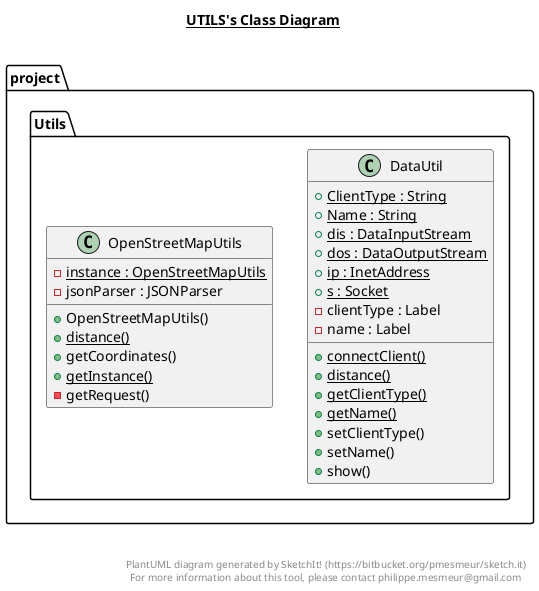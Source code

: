 @startuml

title __UTILS's Class Diagram__\n

  namespace project {
    namespace Utils {
      class project.Utils.DataUtil {
          {static} + ClientType : String
          {static} + Name : String
          {static} + dis : DataInputStream
          {static} + dos : DataOutputStream
          {static} + ip : InetAddress
          {static} + s : Socket
          - clientType : Label
          - name : Label
          {static} + connectClient()
          {static} + distance()
          {static} + getClientType()
          {static} + getName()
          + setClientType()
          + setName()
          + show()
      }
    }
  }
  

  namespace project {
    namespace Utils {
      class project.Utils.OpenStreetMapUtils {
          {static} - instance : OpenStreetMapUtils
          - jsonParser : JSONParser
          + OpenStreetMapUtils()
          {static} + distance()
          + getCoordinates()
          {static} + getInstance()
          - getRequest()
      }
    }
  }
  



right footer


PlantUML diagram generated by SketchIt! (https://bitbucket.org/pmesmeur/sketch.it)
For more information about this tool, please contact philippe.mesmeur@gmail.com
endfooter

@enduml
